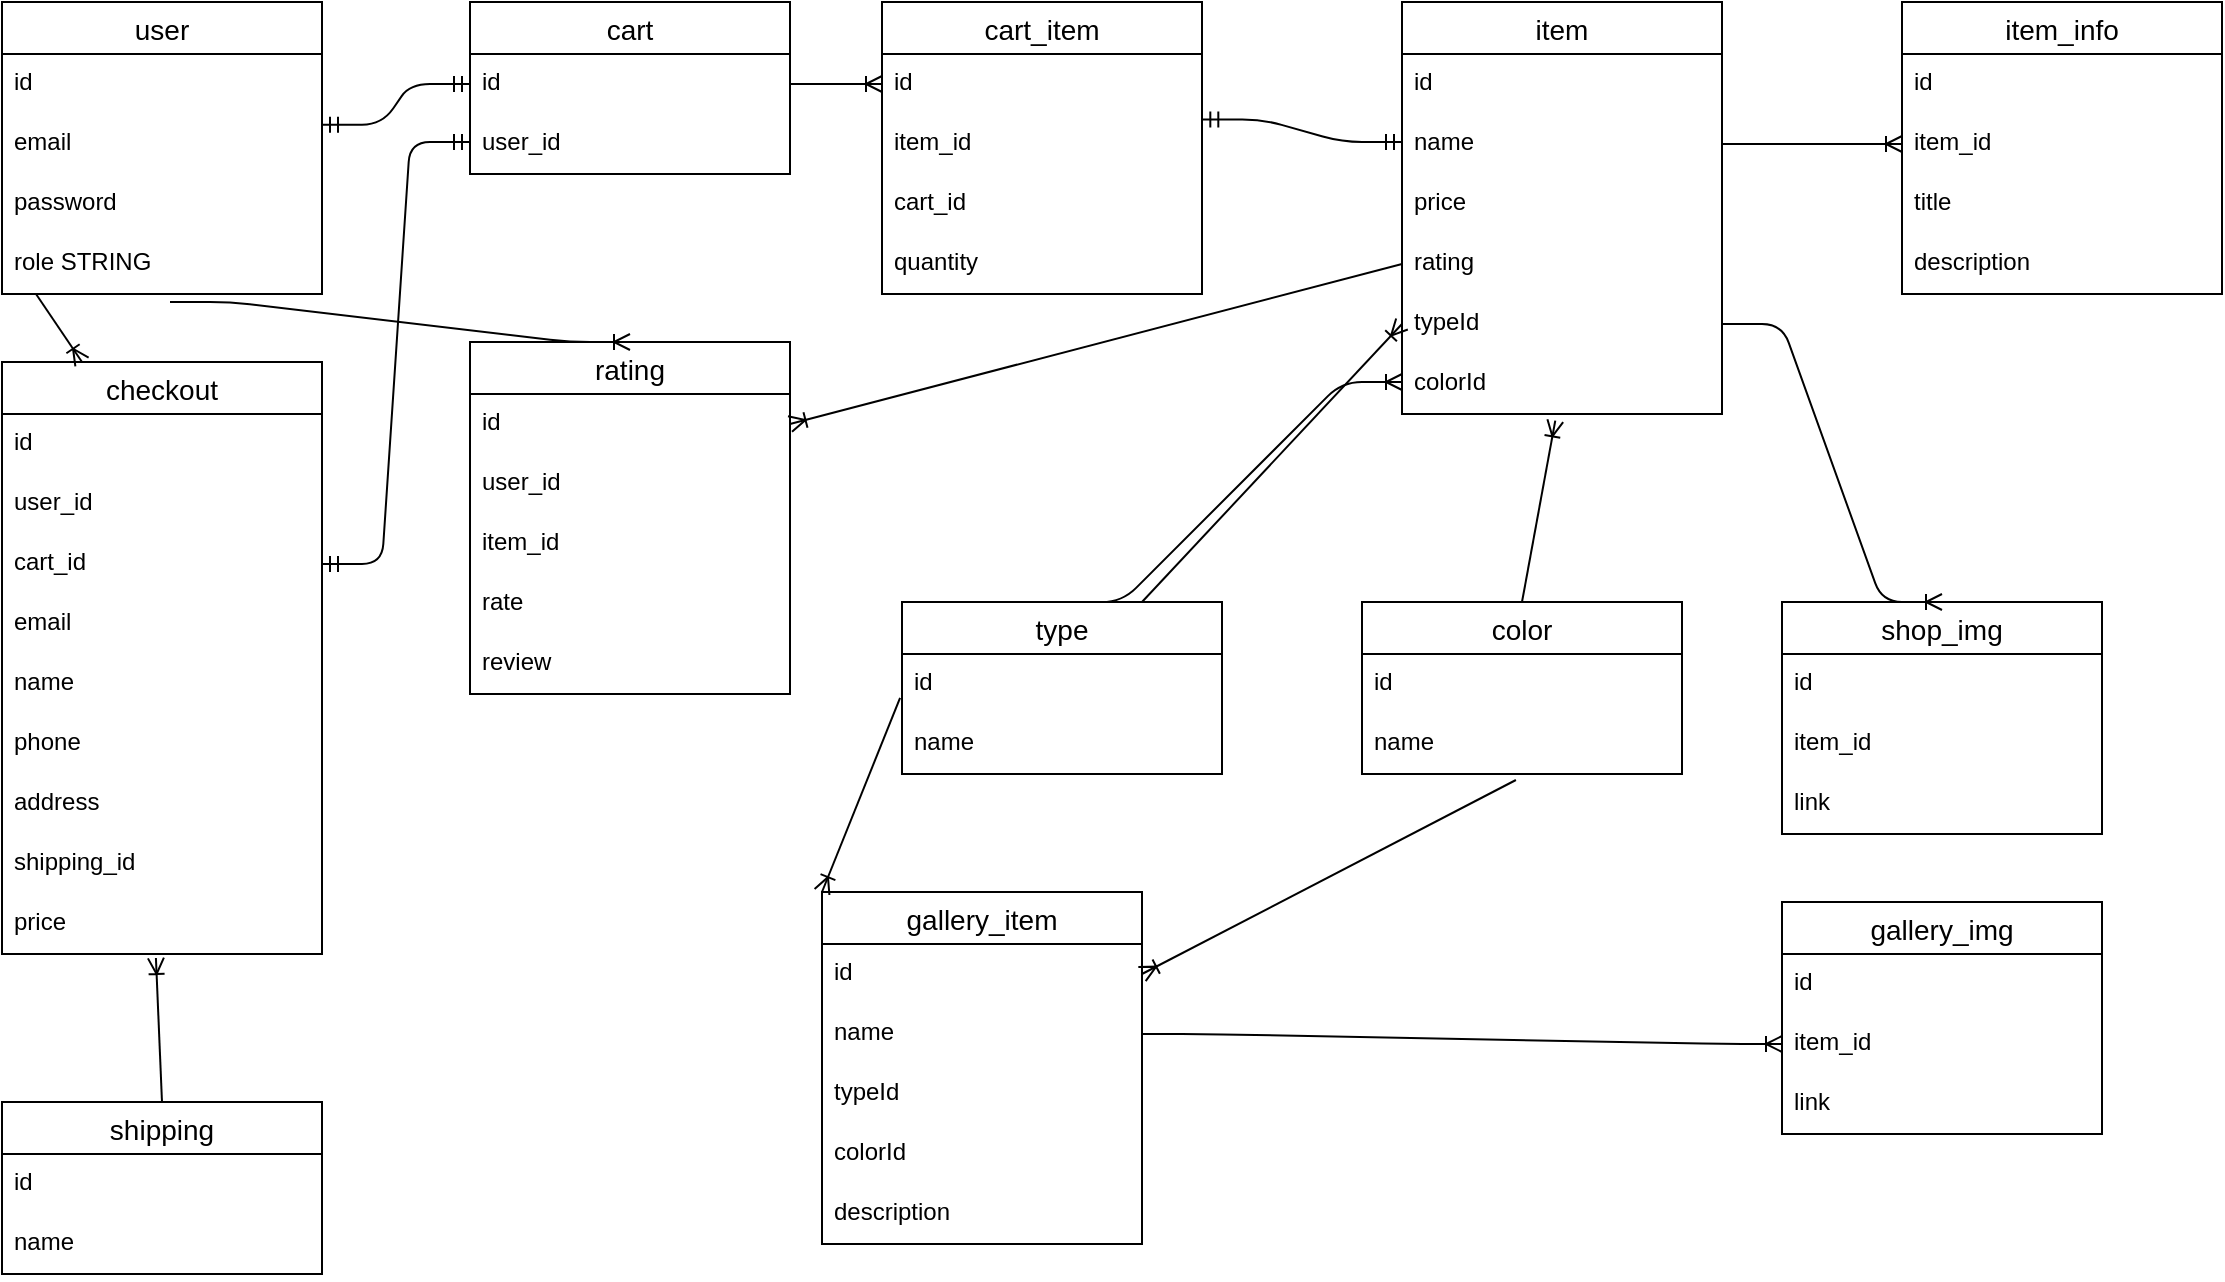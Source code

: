 <mxfile version="26.2.13">
  <diagram id="oufPu6JRizypnGjWkOkN" name="Страница — 1">
    <mxGraphModel dx="1387" dy="765" grid="1" gridSize="10" guides="1" tooltips="1" connect="1" arrows="1" fold="1" page="1" pageScale="1" pageWidth="827" pageHeight="1169" math="0" shadow="0">
      <root>
        <mxCell id="0" />
        <mxCell id="1" parent="0" />
        <mxCell id="ZUWV-IsaNAgwDZ5CgreR-1" value="user" style="swimlane;fontStyle=0;childLayout=stackLayout;horizontal=1;startSize=26;horizontalStack=0;resizeParent=1;resizeParentMax=0;resizeLast=0;collapsible=1;marginBottom=0;align=center;fontSize=14;" parent="1" vertex="1">
          <mxGeometry x="180" y="140" width="160" height="146" as="geometry" />
        </mxCell>
        <mxCell id="ZUWV-IsaNAgwDZ5CgreR-2" value="id" style="text;strokeColor=none;fillColor=none;spacingLeft=4;spacingRight=4;overflow=hidden;rotatable=0;points=[[0,0.5],[1,0.5]];portConstraint=eastwest;fontSize=12;" parent="ZUWV-IsaNAgwDZ5CgreR-1" vertex="1">
          <mxGeometry y="26" width="160" height="30" as="geometry" />
        </mxCell>
        <mxCell id="ZUWV-IsaNAgwDZ5CgreR-3" value="email" style="text;strokeColor=none;fillColor=none;spacingLeft=4;spacingRight=4;overflow=hidden;rotatable=0;points=[[0,0.5],[1,0.5]];portConstraint=eastwest;fontSize=12;" parent="ZUWV-IsaNAgwDZ5CgreR-1" vertex="1">
          <mxGeometry y="56" width="160" height="30" as="geometry" />
        </mxCell>
        <mxCell id="ZUWV-IsaNAgwDZ5CgreR-5" value="password" style="text;strokeColor=none;fillColor=none;spacingLeft=4;spacingRight=4;overflow=hidden;rotatable=0;points=[[0,0.5],[1,0.5]];portConstraint=eastwest;fontSize=12;" parent="ZUWV-IsaNAgwDZ5CgreR-1" vertex="1">
          <mxGeometry y="86" width="160" height="30" as="geometry" />
        </mxCell>
        <mxCell id="ZUWV-IsaNAgwDZ5CgreR-4" value="role STRING" style="text;strokeColor=none;fillColor=none;spacingLeft=4;spacingRight=4;overflow=hidden;rotatable=0;points=[[0,0.5],[1,0.5]];portConstraint=eastwest;fontSize=12;" parent="ZUWV-IsaNAgwDZ5CgreR-1" vertex="1">
          <mxGeometry y="116" width="160" height="30" as="geometry" />
        </mxCell>
        <mxCell id="ZUWV-IsaNAgwDZ5CgreR-6" value="cart" style="swimlane;fontStyle=0;childLayout=stackLayout;horizontal=1;startSize=26;horizontalStack=0;resizeParent=1;resizeParentMax=0;resizeLast=0;collapsible=1;marginBottom=0;align=center;fontSize=14;" parent="1" vertex="1">
          <mxGeometry x="414" y="140" width="160" height="86" as="geometry" />
        </mxCell>
        <mxCell id="ZUWV-IsaNAgwDZ5CgreR-7" value="id" style="text;strokeColor=none;fillColor=none;spacingLeft=4;spacingRight=4;overflow=hidden;rotatable=0;points=[[0,0.5],[1,0.5]];portConstraint=eastwest;fontSize=12;" parent="ZUWV-IsaNAgwDZ5CgreR-6" vertex="1">
          <mxGeometry y="26" width="160" height="30" as="geometry" />
        </mxCell>
        <mxCell id="ZUWV-IsaNAgwDZ5CgreR-8" value="user_id" style="text;strokeColor=none;fillColor=none;spacingLeft=4;spacingRight=4;overflow=hidden;rotatable=0;points=[[0,0.5],[1,0.5]];portConstraint=eastwest;fontSize=12;" parent="ZUWV-IsaNAgwDZ5CgreR-6" vertex="1">
          <mxGeometry y="56" width="160" height="30" as="geometry" />
        </mxCell>
        <mxCell id="ZUWV-IsaNAgwDZ5CgreR-11" value="" style="edgeStyle=entityRelationEdgeStyle;fontSize=12;html=1;endArrow=ERmandOne;startArrow=ERmandOne;exitX=1;exitY=0.178;exitDx=0;exitDy=0;exitPerimeter=0;entryX=0;entryY=0.5;entryDx=0;entryDy=0;" parent="1" source="ZUWV-IsaNAgwDZ5CgreR-3" target="ZUWV-IsaNAgwDZ5CgreR-7" edge="1">
          <mxGeometry width="100" height="100" relative="1" as="geometry">
            <mxPoint x="350" y="410" as="sourcePoint" />
            <mxPoint x="450" y="310" as="targetPoint" />
          </mxGeometry>
        </mxCell>
        <mxCell id="ZUWV-IsaNAgwDZ5CgreR-12" value="item" style="swimlane;fontStyle=0;childLayout=stackLayout;horizontal=1;startSize=26;horizontalStack=0;resizeParent=1;resizeParentMax=0;resizeLast=0;collapsible=1;marginBottom=0;align=center;fontSize=14;" parent="1" vertex="1">
          <mxGeometry x="880" y="140" width="160" height="206" as="geometry" />
        </mxCell>
        <mxCell id="ZUWV-IsaNAgwDZ5CgreR-13" value="id" style="text;strokeColor=none;fillColor=none;spacingLeft=4;spacingRight=4;overflow=hidden;rotatable=0;points=[[0,0.5],[1,0.5]];portConstraint=eastwest;fontSize=12;" parent="ZUWV-IsaNAgwDZ5CgreR-12" vertex="1">
          <mxGeometry y="26" width="160" height="30" as="geometry" />
        </mxCell>
        <mxCell id="ZUWV-IsaNAgwDZ5CgreR-14" value="name" style="text;strokeColor=none;fillColor=none;spacingLeft=4;spacingRight=4;overflow=hidden;rotatable=0;points=[[0,0.5],[1,0.5]];portConstraint=eastwest;fontSize=12;" parent="ZUWV-IsaNAgwDZ5CgreR-12" vertex="1">
          <mxGeometry y="56" width="160" height="30" as="geometry" />
        </mxCell>
        <mxCell id="ZUWV-IsaNAgwDZ5CgreR-15" value="price" style="text;strokeColor=none;fillColor=none;spacingLeft=4;spacingRight=4;overflow=hidden;rotatable=0;points=[[0,0.5],[1,0.5]];portConstraint=eastwest;fontSize=12;" parent="ZUWV-IsaNAgwDZ5CgreR-12" vertex="1">
          <mxGeometry y="86" width="160" height="30" as="geometry" />
        </mxCell>
        <mxCell id="ZUWV-IsaNAgwDZ5CgreR-16" value="rating" style="text;strokeColor=none;fillColor=none;spacingLeft=4;spacingRight=4;overflow=hidden;rotatable=0;points=[[0,0.5],[1,0.5]];portConstraint=eastwest;fontSize=12;" parent="ZUWV-IsaNAgwDZ5CgreR-12" vertex="1">
          <mxGeometry y="116" width="160" height="30" as="geometry" />
        </mxCell>
        <mxCell id="ZUWV-IsaNAgwDZ5CgreR-18" value="typeId" style="text;strokeColor=none;fillColor=none;spacingLeft=4;spacingRight=4;overflow=hidden;rotatable=0;points=[[0,0.5],[1,0.5]];portConstraint=eastwest;fontSize=12;" parent="ZUWV-IsaNAgwDZ5CgreR-12" vertex="1">
          <mxGeometry y="146" width="160" height="30" as="geometry" />
        </mxCell>
        <mxCell id="ZUWV-IsaNAgwDZ5CgreR-19" value="colorId" style="text;strokeColor=none;fillColor=none;spacingLeft=4;spacingRight=4;overflow=hidden;rotatable=0;points=[[0,0.5],[1,0.5]];portConstraint=eastwest;fontSize=12;" parent="ZUWV-IsaNAgwDZ5CgreR-12" vertex="1">
          <mxGeometry y="176" width="160" height="30" as="geometry" />
        </mxCell>
        <mxCell id="ZUWV-IsaNAgwDZ5CgreR-20" value="type" style="swimlane;fontStyle=0;childLayout=stackLayout;horizontal=1;startSize=26;horizontalStack=0;resizeParent=1;resizeParentMax=0;resizeLast=0;collapsible=1;marginBottom=0;align=center;fontSize=14;" parent="1" vertex="1">
          <mxGeometry x="630" y="440" width="160" height="86" as="geometry" />
        </mxCell>
        <mxCell id="ZUWV-IsaNAgwDZ5CgreR-21" value="id" style="text;strokeColor=none;fillColor=none;spacingLeft=4;spacingRight=4;overflow=hidden;rotatable=0;points=[[0,0.5],[1,0.5]];portConstraint=eastwest;fontSize=12;" parent="ZUWV-IsaNAgwDZ5CgreR-20" vertex="1">
          <mxGeometry y="26" width="160" height="30" as="geometry" />
        </mxCell>
        <mxCell id="ZUWV-IsaNAgwDZ5CgreR-22" value="name" style="text;strokeColor=none;fillColor=none;spacingLeft=4;spacingRight=4;overflow=hidden;rotatable=0;points=[[0,0.5],[1,0.5]];portConstraint=eastwest;fontSize=12;" parent="ZUWV-IsaNAgwDZ5CgreR-20" vertex="1">
          <mxGeometry y="56" width="160" height="30" as="geometry" />
        </mxCell>
        <mxCell id="ZUWV-IsaNAgwDZ5CgreR-24" value="color" style="swimlane;fontStyle=0;childLayout=stackLayout;horizontal=1;startSize=26;horizontalStack=0;resizeParent=1;resizeParentMax=0;resizeLast=0;collapsible=1;marginBottom=0;align=center;fontSize=14;" parent="1" vertex="1">
          <mxGeometry x="860" y="440" width="160" height="86" as="geometry" />
        </mxCell>
        <mxCell id="ZUWV-IsaNAgwDZ5CgreR-25" value="id" style="text;strokeColor=none;fillColor=none;spacingLeft=4;spacingRight=4;overflow=hidden;rotatable=0;points=[[0,0.5],[1,0.5]];portConstraint=eastwest;fontSize=12;" parent="ZUWV-IsaNAgwDZ5CgreR-24" vertex="1">
          <mxGeometry y="26" width="160" height="30" as="geometry" />
        </mxCell>
        <mxCell id="ZUWV-IsaNAgwDZ5CgreR-26" value="name" style="text;strokeColor=none;fillColor=none;spacingLeft=4;spacingRight=4;overflow=hidden;rotatable=0;points=[[0,0.5],[1,0.5]];portConstraint=eastwest;fontSize=12;" parent="ZUWV-IsaNAgwDZ5CgreR-24" vertex="1">
          <mxGeometry y="56" width="160" height="30" as="geometry" />
        </mxCell>
        <mxCell id="ZUWV-IsaNAgwDZ5CgreR-28" value="" style="edgeStyle=entityRelationEdgeStyle;fontSize=12;html=1;endArrow=ERoneToMany;exitX=0.5;exitY=0;exitDx=0;exitDy=0;entryX=0;entryY=0.5;entryDx=0;entryDy=0;" parent="1" source="ZUWV-IsaNAgwDZ5CgreR-20" target="ZUWV-IsaNAgwDZ5CgreR-17" edge="1">
          <mxGeometry width="100" height="100" relative="1" as="geometry">
            <mxPoint x="780" y="430" as="sourcePoint" />
            <mxPoint x="880" y="330" as="targetPoint" />
          </mxGeometry>
        </mxCell>
        <mxCell id="ZUWV-IsaNAgwDZ5CgreR-29" value="" style="fontSize=12;html=1;endArrow=ERoneToMany;exitX=0.5;exitY=0;exitDx=0;exitDy=0;entryX=0.479;entryY=1.111;entryDx=0;entryDy=0;entryPerimeter=0;" parent="1" source="ZUWV-IsaNAgwDZ5CgreR-24" target="ZUWV-IsaNAgwDZ5CgreR-19" edge="1">
          <mxGeometry width="100" height="100" relative="1" as="geometry">
            <mxPoint x="780" y="430" as="sourcePoint" />
            <mxPoint x="880" y="330" as="targetPoint" />
          </mxGeometry>
        </mxCell>
        <mxCell id="ZUWV-IsaNAgwDZ5CgreR-31" value="item_info" style="swimlane;fontStyle=0;childLayout=stackLayout;horizontal=1;startSize=26;horizontalStack=0;resizeParent=1;resizeParentMax=0;resizeLast=0;collapsible=1;marginBottom=0;align=center;fontSize=14;" parent="1" vertex="1">
          <mxGeometry x="1130" y="140" width="160" height="146" as="geometry" />
        </mxCell>
        <mxCell id="ZUWV-IsaNAgwDZ5CgreR-32" value="id" style="text;strokeColor=none;fillColor=none;spacingLeft=4;spacingRight=4;overflow=hidden;rotatable=0;points=[[0,0.5],[1,0.5]];portConstraint=eastwest;fontSize=12;" parent="ZUWV-IsaNAgwDZ5CgreR-31" vertex="1">
          <mxGeometry y="26" width="160" height="30" as="geometry" />
        </mxCell>
        <mxCell id="ZUWV-IsaNAgwDZ5CgreR-33" value="item_id" style="text;strokeColor=none;fillColor=none;spacingLeft=4;spacingRight=4;overflow=hidden;rotatable=0;points=[[0,0.5],[1,0.5]];portConstraint=eastwest;fontSize=12;" parent="ZUWV-IsaNAgwDZ5CgreR-31" vertex="1">
          <mxGeometry y="56" width="160" height="30" as="geometry" />
        </mxCell>
        <mxCell id="ZUWV-IsaNAgwDZ5CgreR-34" value="title" style="text;strokeColor=none;fillColor=none;spacingLeft=4;spacingRight=4;overflow=hidden;rotatable=0;points=[[0,0.5],[1,0.5]];portConstraint=eastwest;fontSize=12;" parent="ZUWV-IsaNAgwDZ5CgreR-31" vertex="1">
          <mxGeometry y="86" width="160" height="30" as="geometry" />
        </mxCell>
        <mxCell id="ZUWV-IsaNAgwDZ5CgreR-36" value="description" style="text;strokeColor=none;fillColor=none;spacingLeft=4;spacingRight=4;overflow=hidden;rotatable=0;points=[[0,0.5],[1,0.5]];portConstraint=eastwest;fontSize=12;" parent="ZUWV-IsaNAgwDZ5CgreR-31" vertex="1">
          <mxGeometry y="116" width="160" height="30" as="geometry" />
        </mxCell>
        <mxCell id="ZUWV-IsaNAgwDZ5CgreR-35" value="" style="edgeStyle=entityRelationEdgeStyle;fontSize=12;html=1;endArrow=ERoneToMany;exitX=1;exitY=0.5;exitDx=0;exitDy=0;entryX=0;entryY=0.5;entryDx=0;entryDy=0;" parent="1" source="ZUWV-IsaNAgwDZ5CgreR-14" target="ZUWV-IsaNAgwDZ5CgreR-33" edge="1">
          <mxGeometry width="100" height="100" relative="1" as="geometry">
            <mxPoint x="1000" y="320" as="sourcePoint" />
            <mxPoint x="1100" y="220" as="targetPoint" />
          </mxGeometry>
        </mxCell>
        <mxCell id="ZUWV-IsaNAgwDZ5CgreR-37" value="cart_item" style="swimlane;fontStyle=0;childLayout=stackLayout;horizontal=1;startSize=26;horizontalStack=0;resizeParent=1;resizeParentMax=0;resizeLast=0;collapsible=1;marginBottom=0;align=center;fontSize=14;" parent="1" vertex="1">
          <mxGeometry x="620" y="140" width="160" height="146" as="geometry" />
        </mxCell>
        <mxCell id="ZUWV-IsaNAgwDZ5CgreR-38" value="id" style="text;strokeColor=none;fillColor=none;spacingLeft=4;spacingRight=4;overflow=hidden;rotatable=0;points=[[0,0.5],[1,0.5]];portConstraint=eastwest;fontSize=12;" parent="ZUWV-IsaNAgwDZ5CgreR-37" vertex="1">
          <mxGeometry y="26" width="160" height="30" as="geometry" />
        </mxCell>
        <mxCell id="ZUWV-IsaNAgwDZ5CgreR-39" value="item_id" style="text;strokeColor=none;fillColor=none;spacingLeft=4;spacingRight=4;overflow=hidden;rotatable=0;points=[[0,0.5],[1,0.5]];portConstraint=eastwest;fontSize=12;" parent="ZUWV-IsaNAgwDZ5CgreR-37" vertex="1">
          <mxGeometry y="56" width="160" height="30" as="geometry" />
        </mxCell>
        <mxCell id="ZUWV-IsaNAgwDZ5CgreR-40" value="cart_id" style="text;strokeColor=none;fillColor=none;spacingLeft=4;spacingRight=4;overflow=hidden;rotatable=0;points=[[0,0.5],[1,0.5]];portConstraint=eastwest;fontSize=12;" parent="ZUWV-IsaNAgwDZ5CgreR-37" vertex="1">
          <mxGeometry y="86" width="160" height="30" as="geometry" />
        </mxCell>
        <mxCell id="_qXZjJi527DpCJECMvV_-37" value="quantity" style="text;strokeColor=none;fillColor=none;spacingLeft=4;spacingRight=4;overflow=hidden;rotatable=0;points=[[0,0.5],[1,0.5]];portConstraint=eastwest;fontSize=12;" vertex="1" parent="ZUWV-IsaNAgwDZ5CgreR-37">
          <mxGeometry y="116" width="160" height="30" as="geometry" />
        </mxCell>
        <mxCell id="ZUWV-IsaNAgwDZ5CgreR-41" value="" style="edgeStyle=entityRelationEdgeStyle;fontSize=12;html=1;endArrow=ERoneToMany;exitX=1;exitY=0.5;exitDx=0;exitDy=0;entryX=0;entryY=0.5;entryDx=0;entryDy=0;" parent="1" source="ZUWV-IsaNAgwDZ5CgreR-7" target="ZUWV-IsaNAgwDZ5CgreR-38" edge="1">
          <mxGeometry width="100" height="100" relative="1" as="geometry">
            <mxPoint x="530" y="330" as="sourcePoint" />
            <mxPoint x="630" y="230" as="targetPoint" />
          </mxGeometry>
        </mxCell>
        <mxCell id="ZUWV-IsaNAgwDZ5CgreR-42" value="" style="edgeStyle=entityRelationEdgeStyle;fontSize=12;html=1;endArrow=ERmandOne;startArrow=ERmandOne;exitX=1.001;exitY=0.091;exitDx=0;exitDy=0;exitPerimeter=0;" parent="1" source="ZUWV-IsaNAgwDZ5CgreR-39" edge="1">
          <mxGeometry width="100" height="100" relative="1" as="geometry">
            <mxPoint x="830" y="310" as="sourcePoint" />
            <mxPoint x="880" y="210" as="targetPoint" />
          </mxGeometry>
        </mxCell>
        <mxCell id="ZUWV-IsaNAgwDZ5CgreR-43" value="rating" style="swimlane;fontStyle=0;childLayout=stackLayout;horizontal=1;startSize=26;horizontalStack=0;resizeParent=1;resizeParentMax=0;resizeLast=0;collapsible=1;marginBottom=0;align=center;fontSize=14;" parent="1" vertex="1">
          <mxGeometry x="414" y="310" width="160" height="176" as="geometry" />
        </mxCell>
        <mxCell id="ZUWV-IsaNAgwDZ5CgreR-44" value="id" style="text;strokeColor=none;fillColor=none;spacingLeft=4;spacingRight=4;overflow=hidden;rotatable=0;points=[[0,0.5],[1,0.5]];portConstraint=eastwest;fontSize=12;" parent="ZUWV-IsaNAgwDZ5CgreR-43" vertex="1">
          <mxGeometry y="26" width="160" height="30" as="geometry" />
        </mxCell>
        <mxCell id="ZUWV-IsaNAgwDZ5CgreR-45" value="user_id" style="text;strokeColor=none;fillColor=none;spacingLeft=4;spacingRight=4;overflow=hidden;rotatable=0;points=[[0,0.5],[1,0.5]];portConstraint=eastwest;fontSize=12;" parent="ZUWV-IsaNAgwDZ5CgreR-43" vertex="1">
          <mxGeometry y="56" width="160" height="30" as="geometry" />
        </mxCell>
        <mxCell id="ZUWV-IsaNAgwDZ5CgreR-46" value="item_id" style="text;strokeColor=none;fillColor=none;spacingLeft=4;spacingRight=4;overflow=hidden;rotatable=0;points=[[0,0.5],[1,0.5]];portConstraint=eastwest;fontSize=12;" parent="ZUWV-IsaNAgwDZ5CgreR-43" vertex="1">
          <mxGeometry y="86" width="160" height="30" as="geometry" />
        </mxCell>
        <mxCell id="ZUWV-IsaNAgwDZ5CgreR-47" value="rate" style="text;strokeColor=none;fillColor=none;spacingLeft=4;spacingRight=4;overflow=hidden;rotatable=0;points=[[0,0.5],[1,0.5]];portConstraint=eastwest;fontSize=12;" parent="ZUWV-IsaNAgwDZ5CgreR-43" vertex="1">
          <mxGeometry y="116" width="160" height="30" as="geometry" />
        </mxCell>
        <mxCell id="_qXZjJi527DpCJECMvV_-7" value="review" style="text;strokeColor=none;fillColor=none;spacingLeft=4;spacingRight=4;overflow=hidden;rotatable=0;points=[[0,0.5],[1,0.5]];portConstraint=eastwest;fontSize=12;" vertex="1" parent="ZUWV-IsaNAgwDZ5CgreR-43">
          <mxGeometry y="146" width="160" height="30" as="geometry" />
        </mxCell>
        <mxCell id="ZUWV-IsaNAgwDZ5CgreR-48" value="" style="edgeStyle=entityRelationEdgeStyle;fontSize=12;html=1;endArrow=ERoneToMany;exitX=0.525;exitY=1.133;exitDx=0;exitDy=0;exitPerimeter=0;entryX=0.5;entryY=0;entryDx=0;entryDy=0;" parent="1" source="ZUWV-IsaNAgwDZ5CgreR-4" target="ZUWV-IsaNAgwDZ5CgreR-43" edge="1">
          <mxGeometry width="100" height="100" relative="1" as="geometry">
            <mxPoint x="510" y="420" as="sourcePoint" />
            <mxPoint x="610" y="320" as="targetPoint" />
          </mxGeometry>
        </mxCell>
        <mxCell id="ZUWV-IsaNAgwDZ5CgreR-49" value="" style="fontSize=12;html=1;endArrow=ERoneToMany;exitX=0;exitY=0.5;exitDx=0;exitDy=0;entryX=1;entryY=0.5;entryDx=0;entryDy=0;" parent="1" source="ZUWV-IsaNAgwDZ5CgreR-16" target="ZUWV-IsaNAgwDZ5CgreR-44" edge="1">
          <mxGeometry width="100" height="100" relative="1" as="geometry">
            <mxPoint x="770" y="310" as="sourcePoint" />
            <mxPoint x="630" y="320" as="targetPoint" />
          </mxGeometry>
        </mxCell>
        <mxCell id="_qXZjJi527DpCJECMvV_-1" value="shop_img" style="swimlane;fontStyle=0;childLayout=stackLayout;horizontal=1;startSize=26;horizontalStack=0;resizeParent=1;resizeParentMax=0;resizeLast=0;collapsible=1;marginBottom=0;align=center;fontSize=14;" vertex="1" parent="1">
          <mxGeometry x="1070" y="440" width="160" height="116" as="geometry" />
        </mxCell>
        <mxCell id="_qXZjJi527DpCJECMvV_-2" value="id" style="text;strokeColor=none;fillColor=none;spacingLeft=4;spacingRight=4;overflow=hidden;rotatable=0;points=[[0,0.5],[1,0.5]];portConstraint=eastwest;fontSize=12;" vertex="1" parent="_qXZjJi527DpCJECMvV_-1">
          <mxGeometry y="26" width="160" height="30" as="geometry" />
        </mxCell>
        <mxCell id="_qXZjJi527DpCJECMvV_-3" value="item_id" style="text;strokeColor=none;fillColor=none;spacingLeft=4;spacingRight=4;overflow=hidden;rotatable=0;points=[[0,0.5],[1,0.5]];portConstraint=eastwest;fontSize=12;" vertex="1" parent="_qXZjJi527DpCJECMvV_-1">
          <mxGeometry y="56" width="160" height="30" as="geometry" />
        </mxCell>
        <mxCell id="_qXZjJi527DpCJECMvV_-4" value="link" style="text;strokeColor=none;fillColor=none;spacingLeft=4;spacingRight=4;overflow=hidden;rotatable=0;points=[[0,0.5],[1,0.5]];portConstraint=eastwest;fontSize=12;" vertex="1" parent="_qXZjJi527DpCJECMvV_-1">
          <mxGeometry y="86" width="160" height="30" as="geometry" />
        </mxCell>
        <mxCell id="_qXZjJi527DpCJECMvV_-5" value="" style="fontSize=12;html=1;endArrow=ERoneToMany;exitX=0.5;exitY=0;exitDx=0;exitDy=0;entryX=0;entryY=0.5;entryDx=0;entryDy=0;" edge="1" parent="1" target="ZUWV-IsaNAgwDZ5CgreR-18">
          <mxGeometry width="100" height="100" relative="1" as="geometry">
            <mxPoint x="750" y="440" as="sourcePoint" />
            <mxPoint x="767" y="349" as="targetPoint" />
          </mxGeometry>
        </mxCell>
        <mxCell id="_qXZjJi527DpCJECMvV_-6" value="" style="edgeStyle=entityRelationEdgeStyle;fontSize=12;html=1;endArrow=ERoneToMany;exitX=1;exitY=0.5;exitDx=0;exitDy=0;entryX=0.5;entryY=0;entryDx=0;entryDy=0;" edge="1" parent="1" source="ZUWV-IsaNAgwDZ5CgreR-18" target="_qXZjJi527DpCJECMvV_-1">
          <mxGeometry width="100" height="100" relative="1" as="geometry">
            <mxPoint x="1060" y="390" as="sourcePoint" />
            <mxPoint x="1150" y="390" as="targetPoint" />
          </mxGeometry>
        </mxCell>
        <mxCell id="_qXZjJi527DpCJECMvV_-8" value="gallery_item" style="swimlane;fontStyle=0;childLayout=stackLayout;horizontal=1;startSize=26;horizontalStack=0;resizeParent=1;resizeParentMax=0;resizeLast=0;collapsible=1;marginBottom=0;align=center;fontSize=14;" vertex="1" parent="1">
          <mxGeometry x="590" y="585" width="160" height="176" as="geometry" />
        </mxCell>
        <mxCell id="_qXZjJi527DpCJECMvV_-9" value="id" style="text;strokeColor=none;fillColor=none;spacingLeft=4;spacingRight=4;overflow=hidden;rotatable=0;points=[[0,0.5],[1,0.5]];portConstraint=eastwest;fontSize=12;" vertex="1" parent="_qXZjJi527DpCJECMvV_-8">
          <mxGeometry y="26" width="160" height="30" as="geometry" />
        </mxCell>
        <mxCell id="_qXZjJi527DpCJECMvV_-10" value="name" style="text;strokeColor=none;fillColor=none;spacingLeft=4;spacingRight=4;overflow=hidden;rotatable=0;points=[[0,0.5],[1,0.5]];portConstraint=eastwest;fontSize=12;" vertex="1" parent="_qXZjJi527DpCJECMvV_-8">
          <mxGeometry y="56" width="160" height="30" as="geometry" />
        </mxCell>
        <mxCell id="_qXZjJi527DpCJECMvV_-13" value="typeId" style="text;strokeColor=none;fillColor=none;spacingLeft=4;spacingRight=4;overflow=hidden;rotatable=0;points=[[0,0.5],[1,0.5]];portConstraint=eastwest;fontSize=12;" vertex="1" parent="_qXZjJi527DpCJECMvV_-8">
          <mxGeometry y="86" width="160" height="30" as="geometry" />
        </mxCell>
        <mxCell id="_qXZjJi527DpCJECMvV_-14" value="colorId" style="text;strokeColor=none;fillColor=none;spacingLeft=4;spacingRight=4;overflow=hidden;rotatable=0;points=[[0,0.5],[1,0.5]];portConstraint=eastwest;fontSize=12;" vertex="1" parent="_qXZjJi527DpCJECMvV_-8">
          <mxGeometry y="116" width="160" height="30" as="geometry" />
        </mxCell>
        <mxCell id="_qXZjJi527DpCJECMvV_-22" value="description" style="text;strokeColor=none;fillColor=none;spacingLeft=4;spacingRight=4;overflow=hidden;rotatable=0;points=[[0,0.5],[1,0.5]];portConstraint=eastwest;fontSize=12;" vertex="1" parent="_qXZjJi527DpCJECMvV_-8">
          <mxGeometry y="146" width="160" height="30" as="geometry" />
        </mxCell>
        <mxCell id="_qXZjJi527DpCJECMvV_-15" value="" style="fontSize=12;html=1;endArrow=ERoneToMany;exitX=0.481;exitY=1.1;exitDx=0;exitDy=0;entryX=1;entryY=0.5;entryDx=0;entryDy=0;exitPerimeter=0;" edge="1" parent="1" source="ZUWV-IsaNAgwDZ5CgreR-26" target="_qXZjJi527DpCJECMvV_-9">
          <mxGeometry width="100" height="100" relative="1" as="geometry">
            <mxPoint x="920" y="621" as="sourcePoint" />
            <mxPoint x="937" y="530" as="targetPoint" />
          </mxGeometry>
        </mxCell>
        <mxCell id="_qXZjJi527DpCJECMvV_-16" value="" style="fontSize=12;html=1;endArrow=ERoneToMany;entryX=0;entryY=0;entryDx=0;entryDy=0;exitX=-0.006;exitY=0.733;exitDx=0;exitDy=0;exitPerimeter=0;" edge="1" parent="1" source="ZUWV-IsaNAgwDZ5CgreR-21" target="_qXZjJi527DpCJECMvV_-8">
          <mxGeometry width="100" height="100" relative="1" as="geometry">
            <mxPoint x="620" y="490" as="sourcePoint" />
            <mxPoint x="574" y="455" as="targetPoint" />
          </mxGeometry>
        </mxCell>
        <mxCell id="_qXZjJi527DpCJECMvV_-17" value="gallery_img" style="swimlane;fontStyle=0;childLayout=stackLayout;horizontal=1;startSize=26;horizontalStack=0;resizeParent=1;resizeParentMax=0;resizeLast=0;collapsible=1;marginBottom=0;align=center;fontSize=14;" vertex="1" parent="1">
          <mxGeometry x="1070" y="590" width="160" height="116" as="geometry" />
        </mxCell>
        <mxCell id="_qXZjJi527DpCJECMvV_-18" value="id" style="text;strokeColor=none;fillColor=none;spacingLeft=4;spacingRight=4;overflow=hidden;rotatable=0;points=[[0,0.5],[1,0.5]];portConstraint=eastwest;fontSize=12;" vertex="1" parent="_qXZjJi527DpCJECMvV_-17">
          <mxGeometry y="26" width="160" height="30" as="geometry" />
        </mxCell>
        <mxCell id="_qXZjJi527DpCJECMvV_-19" value="item_id" style="text;strokeColor=none;fillColor=none;spacingLeft=4;spacingRight=4;overflow=hidden;rotatable=0;points=[[0,0.5],[1,0.5]];portConstraint=eastwest;fontSize=12;" vertex="1" parent="_qXZjJi527DpCJECMvV_-17">
          <mxGeometry y="56" width="160" height="30" as="geometry" />
        </mxCell>
        <mxCell id="_qXZjJi527DpCJECMvV_-20" value="link" style="text;strokeColor=none;fillColor=none;spacingLeft=4;spacingRight=4;overflow=hidden;rotatable=0;points=[[0,0.5],[1,0.5]];portConstraint=eastwest;fontSize=12;" vertex="1" parent="_qXZjJi527DpCJECMvV_-17">
          <mxGeometry y="86" width="160" height="30" as="geometry" />
        </mxCell>
        <mxCell id="_qXZjJi527DpCJECMvV_-21" value="" style="edgeStyle=entityRelationEdgeStyle;fontSize=12;html=1;endArrow=ERoneToMany;exitX=1;exitY=0.5;exitDx=0;exitDy=0;entryX=0;entryY=0.5;entryDx=0;entryDy=0;" edge="1" parent="1" source="_qXZjJi527DpCJECMvV_-10" target="_qXZjJi527DpCJECMvV_-19">
          <mxGeometry width="100" height="100" relative="1" as="geometry">
            <mxPoint x="840" y="620" as="sourcePoint" />
            <mxPoint x="950" y="759" as="targetPoint" />
          </mxGeometry>
        </mxCell>
        <mxCell id="_qXZjJi527DpCJECMvV_-23" value="checkout" style="swimlane;fontStyle=0;childLayout=stackLayout;horizontal=1;startSize=26;horizontalStack=0;resizeParent=1;resizeParentMax=0;resizeLast=0;collapsible=1;marginBottom=0;align=center;fontSize=14;" vertex="1" parent="1">
          <mxGeometry x="180" y="320" width="160" height="296" as="geometry" />
        </mxCell>
        <mxCell id="_qXZjJi527DpCJECMvV_-24" value="id" style="text;strokeColor=none;fillColor=none;spacingLeft=4;spacingRight=4;overflow=hidden;rotatable=0;points=[[0,0.5],[1,0.5]];portConstraint=eastwest;fontSize=12;" vertex="1" parent="_qXZjJi527DpCJECMvV_-23">
          <mxGeometry y="26" width="160" height="30" as="geometry" />
        </mxCell>
        <mxCell id="_qXZjJi527DpCJECMvV_-28" value="user_id" style="text;strokeColor=none;fillColor=none;spacingLeft=4;spacingRight=4;overflow=hidden;rotatable=0;points=[[0,0.5],[1,0.5]];portConstraint=eastwest;fontSize=12;" vertex="1" parent="_qXZjJi527DpCJECMvV_-23">
          <mxGeometry y="56" width="160" height="30" as="geometry" />
        </mxCell>
        <mxCell id="_qXZjJi527DpCJECMvV_-36" value="cart_id" style="text;strokeColor=none;fillColor=none;spacingLeft=4;spacingRight=4;overflow=hidden;rotatable=0;points=[[0,0.5],[1,0.5]];portConstraint=eastwest;fontSize=12;" vertex="1" parent="_qXZjJi527DpCJECMvV_-23">
          <mxGeometry y="86" width="160" height="30" as="geometry" />
        </mxCell>
        <mxCell id="_qXZjJi527DpCJECMvV_-25" value="email" style="text;strokeColor=none;fillColor=none;spacingLeft=4;spacingRight=4;overflow=hidden;rotatable=0;points=[[0,0.5],[1,0.5]];portConstraint=eastwest;fontSize=12;" vertex="1" parent="_qXZjJi527DpCJECMvV_-23">
          <mxGeometry y="116" width="160" height="30" as="geometry" />
        </mxCell>
        <mxCell id="_qXZjJi527DpCJECMvV_-34" value="name" style="text;strokeColor=none;fillColor=none;spacingLeft=4;spacingRight=4;overflow=hidden;rotatable=0;points=[[0,0.5],[1,0.5]];portConstraint=eastwest;fontSize=12;" vertex="1" parent="_qXZjJi527DpCJECMvV_-23">
          <mxGeometry y="146" width="160" height="30" as="geometry" />
        </mxCell>
        <mxCell id="_qXZjJi527DpCJECMvV_-35" value="phone" style="text;strokeColor=none;fillColor=none;spacingLeft=4;spacingRight=4;overflow=hidden;rotatable=0;points=[[0,0.5],[1,0.5]];portConstraint=eastwest;fontSize=12;" vertex="1" parent="_qXZjJi527DpCJECMvV_-23">
          <mxGeometry y="176" width="160" height="30" as="geometry" />
        </mxCell>
        <mxCell id="_qXZjJi527DpCJECMvV_-26" value="address" style="text;strokeColor=none;fillColor=none;spacingLeft=4;spacingRight=4;overflow=hidden;rotatable=0;points=[[0,0.5],[1,0.5]];portConstraint=eastwest;fontSize=12;" vertex="1" parent="_qXZjJi527DpCJECMvV_-23">
          <mxGeometry y="206" width="160" height="30" as="geometry" />
        </mxCell>
        <mxCell id="_qXZjJi527DpCJECMvV_-27" value="shipping_id" style="text;strokeColor=none;fillColor=none;spacingLeft=4;spacingRight=4;overflow=hidden;rotatable=0;points=[[0,0.5],[1,0.5]];portConstraint=eastwest;fontSize=12;" vertex="1" parent="_qXZjJi527DpCJECMvV_-23">
          <mxGeometry y="236" width="160" height="30" as="geometry" />
        </mxCell>
        <mxCell id="_qXZjJi527DpCJECMvV_-33" value="price" style="text;strokeColor=none;fillColor=none;spacingLeft=4;spacingRight=4;overflow=hidden;rotatable=0;points=[[0,0.5],[1,0.5]];portConstraint=eastwest;fontSize=12;" vertex="1" parent="_qXZjJi527DpCJECMvV_-23">
          <mxGeometry y="266" width="160" height="30" as="geometry" />
        </mxCell>
        <mxCell id="_qXZjJi527DpCJECMvV_-29" value="shipping" style="swimlane;fontStyle=0;childLayout=stackLayout;horizontal=1;startSize=26;horizontalStack=0;resizeParent=1;resizeParentMax=0;resizeLast=0;collapsible=1;marginBottom=0;align=center;fontSize=14;" vertex="1" parent="1">
          <mxGeometry x="180" y="690" width="160" height="86" as="geometry" />
        </mxCell>
        <mxCell id="_qXZjJi527DpCJECMvV_-30" value="id" style="text;strokeColor=none;fillColor=none;spacingLeft=4;spacingRight=4;overflow=hidden;rotatable=0;points=[[0,0.5],[1,0.5]];portConstraint=eastwest;fontSize=12;" vertex="1" parent="_qXZjJi527DpCJECMvV_-29">
          <mxGeometry y="26" width="160" height="30" as="geometry" />
        </mxCell>
        <mxCell id="_qXZjJi527DpCJECMvV_-31" value="name" style="text;strokeColor=none;fillColor=none;spacingLeft=4;spacingRight=4;overflow=hidden;rotatable=0;points=[[0,0.5],[1,0.5]];portConstraint=eastwest;fontSize=12;" vertex="1" parent="_qXZjJi527DpCJECMvV_-29">
          <mxGeometry y="56" width="160" height="30" as="geometry" />
        </mxCell>
        <mxCell id="_qXZjJi527DpCJECMvV_-32" value="" style="fontSize=12;html=1;endArrow=ERoneToMany;exitX=0.5;exitY=0;exitDx=0;exitDy=0;entryX=0.481;entryY=1.067;entryDx=0;entryDy=0;entryPerimeter=0;" edge="1" parent="1" source="_qXZjJi527DpCJECMvV_-29" target="_qXZjJi527DpCJECMvV_-33">
          <mxGeometry width="100" height="100" relative="1" as="geometry">
            <mxPoint x="270" y="570" as="sourcePoint" />
            <mxPoint x="260" y="620" as="targetPoint" />
          </mxGeometry>
        </mxCell>
        <mxCell id="_qXZjJi527DpCJECMvV_-38" value="" style="fontSize=12;html=1;endArrow=ERoneToMany;exitX=0.481;exitY=1.1;exitDx=0;exitDy=0;entryX=0.25;entryY=0;entryDx=0;entryDy=0;exitPerimeter=0;" edge="1" parent="1" target="_qXZjJi527DpCJECMvV_-23">
          <mxGeometry width="100" height="100" relative="1" as="geometry">
            <mxPoint x="197" y="286" as="sourcePoint" />
            <mxPoint x="10" y="383" as="targetPoint" />
          </mxGeometry>
        </mxCell>
        <mxCell id="_qXZjJi527DpCJECMvV_-39" value="" style="edgeStyle=entityRelationEdgeStyle;fontSize=12;html=1;endArrow=ERmandOne;startArrow=ERmandOne;exitX=1;exitY=0.5;exitDx=0;exitDy=0;entryX=0;entryY=0.5;entryDx=0;entryDy=0;" edge="1" parent="1" source="_qXZjJi527DpCJECMvV_-36">
          <mxGeometry width="100" height="100" relative="1" as="geometry">
            <mxPoint x="340" y="230" as="sourcePoint" />
            <mxPoint x="414" y="210" as="targetPoint" />
          </mxGeometry>
        </mxCell>
      </root>
    </mxGraphModel>
  </diagram>
</mxfile>
